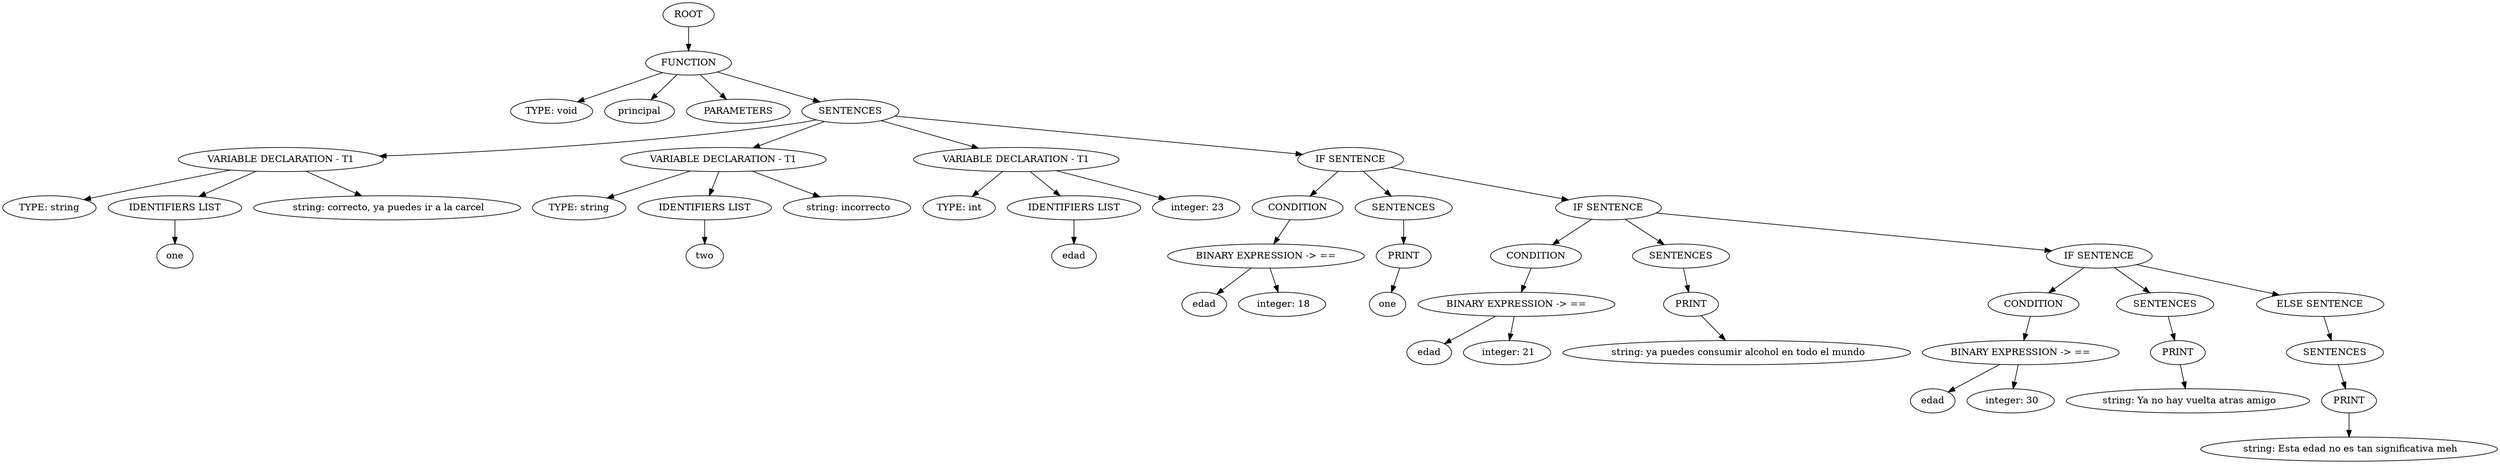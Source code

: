 digraph G{nodo0[label="ROOT"];
Node1[label="FUNCTION"];
nodo0->Node1;
Node2[label="TYPE: void"];
Node1->Node2;
Node3[label="principal"];
Node1->Node3;
Node4[label="PARAMETERS"];
Node1->Node4;
Node5[label="SENTENCES"];
Node1->Node5;
Node6[label="VARIABLE DECLARATION - T1"];
Node5->Node6;
Node7[label="TYPE: string"];
Node6->Node7;
Node8[label="IDENTIFIERS LIST"];
Node6->Node8;
Node9[label="one"];
Node8->Node9;
Node10[label=" string: correcto, ya puedes ir a la carcel"];
Node6->Node10;
Node11[label="VARIABLE DECLARATION - T1"];
Node5->Node11;
Node12[label="TYPE: string"];
Node11->Node12;
Node13[label="IDENTIFIERS LIST"];
Node11->Node13;
Node14[label="two"];
Node13->Node14;
Node15[label=" string: incorrecto"];
Node11->Node15;
Node16[label="VARIABLE DECLARATION - T1"];
Node5->Node16;
Node17[label="TYPE: int"];
Node16->Node17;
Node18[label="IDENTIFIERS LIST"];
Node16->Node18;
Node19[label="edad"];
Node18->Node19;
Node20[label=" integer: 23"];
Node16->Node20;
Node21[label="IF SENTENCE"];
Node5->Node21;
Node22[label="CONDITION"];
Node21->Node22;
Node23[label="BINARY EXPRESSION -> =="];
Node22->Node23;
Node24[label="edad"];
Node23->Node24;
Node25[label=" integer: 18"];
Node23->Node25;
Node26[label="SENTENCES"];
Node21->Node26;
Node27[label="PRINT"];
Node26->Node27;
Node28[label="one"];
Node27->Node28;
Node29[label="IF SENTENCE"];
Node21->Node29;
Node30[label="CONDITION"];
Node29->Node30;
Node31[label="BINARY EXPRESSION -> =="];
Node30->Node31;
Node32[label="edad"];
Node31->Node32;
Node33[label=" integer: 21"];
Node31->Node33;
Node34[label="SENTENCES"];
Node29->Node34;
Node35[label="PRINT"];
Node34->Node35;
Node36[label=" string: ya puedes consumir alcohol en todo el mundo"];
Node35->Node36;
Node37[label="IF SENTENCE"];
Node29->Node37;
Node38[label="CONDITION"];
Node37->Node38;
Node39[label="BINARY EXPRESSION -> =="];
Node38->Node39;
Node40[label="edad"];
Node39->Node40;
Node41[label=" integer: 30"];
Node39->Node41;
Node42[label="SENTENCES"];
Node37->Node42;
Node43[label="PRINT"];
Node42->Node43;
Node44[label=" string: Ya no hay vuelta atras amigo"];
Node43->Node44;
Node45[label="ELSE SENTENCE"];
Node37->Node45;
Node46[label="SENTENCES"];
Node45->Node46;
Node47[label="PRINT"];
Node46->Node47;
Node48[label=" string: Esta edad no es tan significativa meh"];
Node47->Node48;
}